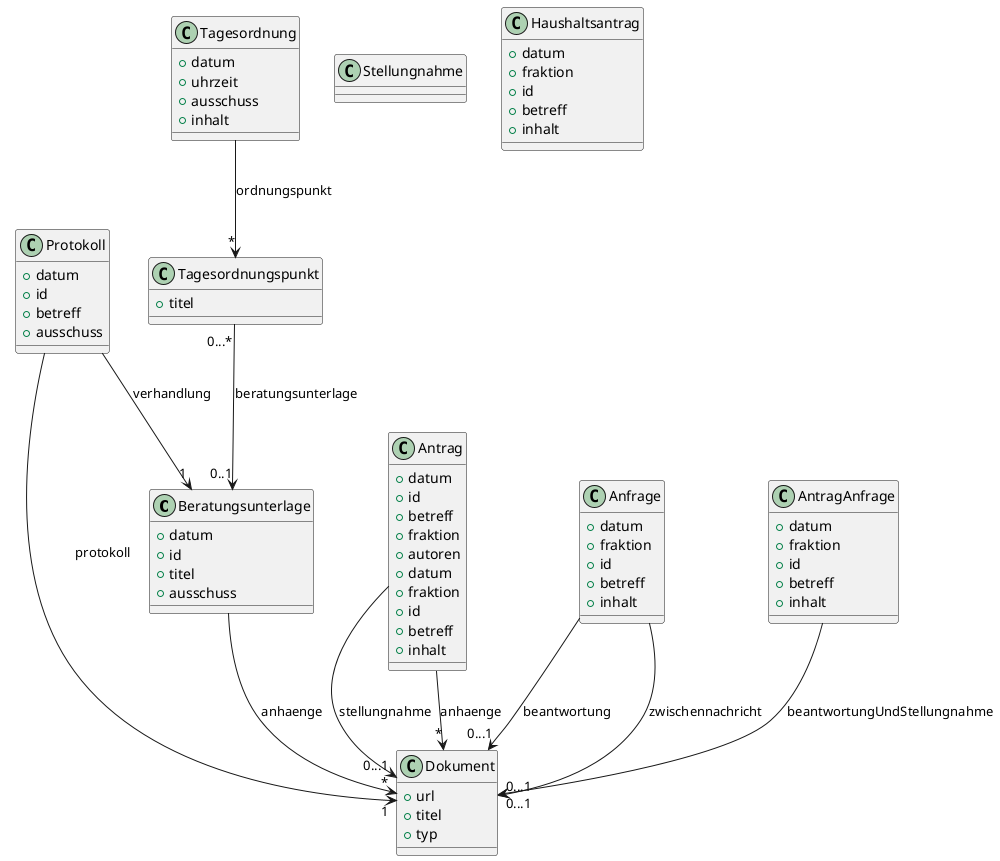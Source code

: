 @startuml Datenressourcen

/'
Beispiel
  Datum:        27.09.2019
  Id:           GRDrs 975/2019
  Titel:        Weltklima in Not -Stuttgart handeltAktionsprogramm Klimaschutz 
                -Verwendung des Klimaschutzfonds
  Ausschuss:    Ausschuss für Klima und Umwelt

Zusammengesetzte Werte
    Bezeichnung:    Drucksache 975/2019
    Suchergebnis:   Weltklima in Not - Stuttgart handelt Aktionsprogramm Klimaschutz - Verwendung des Klimaschutzfonds
                    Ausschuss für Klima und Umwelt 
'/
class Beratungsunterlage {
    +datum
    +id
    +titel
    +ausschuss
}
Beratungsunterlage --> "*" Dokument : anhaenge

/'
Beispiel
  Datum:        24.07.2019
  Identifier:   414
  Betreff:      Aufstellung Jahresabschluss 2018
  Ausschuss:    Verwaltungsausschussdes Gemeinderats der Landeshauptstadt Stuttgart

Zusammengesetzte Werte
    Bezeichnung:    Top 1a - NsNr 414
    Titel:          Aufstellung Jahresabschluss 2018
                    Verwaltungsausschuss 
'/
class Protokoll {
    +datum
    +id
    +betreff
    +ausschuss
}
Protokoll --> "1" Dokument : protokoll
Protokoll --> "1" Beratungsunterlage : verhandlung

/'
Beispiel 
  Datum:        24.10.2019
  Id:           1191/2019
  Betreff:      Aktionsprogramm Klimaschutz
                Wenn´s den Baum dürstet – gießen 
  Fraktion:     Bündnis 90/DIE GRÜNEN-Gemeinderatsfraktion
  Autoren:      Gabriele Nuber-Schöllhammer Andreas Winter

Zusammengesetzte Werte...
  Bezeichnung:  AntragsNr. 1191/2019
  Titel:        Aktionsprogramm Klimaschutz Wenn´s den Baum dürstet – gießen
                Bündnis 90/DIE GRÜNEN-Gemeinderatsfraktion 
'/
class Antrag {
    +datum
    +id
    +betreff
    +fraktion
    +autoren
}
Antrag --> "*" Dokument : anhaenge

'Stellungnahme ist noch nicht analysiert
class Stellungnahme {
}

/'
Beispiel
  Datum:        18.10.2019
  Uhrzeit:      08:30
  Ausschuss:    Ausschuss für Klima und Umwelt
  Inhalt:       ... 
                1 Weltklima in Not - Stuttgart handelt
                Aktionsprogramm Klimaschutz - Verwendung des Klimaschutzfonds
                - Beratung -
                Beratungsunterlagen

                2 Schnell, deutliche Schritte beim Klimawandel: Was tut Stuttgart bisher?
                Antrag 274/2019 vom 17.09.2019 der SPD-Gemeinderatsfraktion
                - mündlicher Bericht -

Tagesordnung besteht aus Text mit Links
'/
class Tagesordnung {
    +datum
    +uhrzeit
    +ausschuss
    +inhalt
}
Tagesordnung --> "*" Tagesordnungspunkt : ordnungspunkt

class Tagesordnungspunkt {
    +titel
}
Tagesordnungspunkt "0...*" --> "0..1" Beratungsunterlage : beratungsunterlage

/'
Beispiel
    url: 
    titel:
    typ: application/pdf, text/plain
'/
class Dokument {
    +url
    +titel
    +typ      
}

/'
Beispiel
  https://www.domino1.stuttgart.de/web/ksd/KSDRedSystem.nsf/ae7aefac3711e63fc1257c67004d7347/b665a8da1aa9f789c125849d00212753?OpenDocument
'/
class Haushaltsantrag {
    +datum
    +fraktion
    +id
    +betreff
    +inhalt
}

/'
Beispiel
  https://www.domino1.stuttgart.de/web/ksd/KSDRedSystem.nsf/ae7aefac3711e63fc1257c67004d7347/14af3f9c529bee2cc125821600423182?OpenDocument
'/
class Anfrage {
    +datum
    +fraktion
    +id
    +betreff
    +inhalt
}
Anfrage --> "0...1" Dokument: zwischennachricht
Anfrage --> "0...1" Dokument: beantwortung

/'
Beispiel: 
  https://www.domino1.stuttgart.de/web/ksd/KSDRedSystem.nsf/ae7aefac3711e63fc1257c67004d7347/c8806a97487617bac125822d002c193d?OpenDocument
'/
class Antrag {
    +datum
    +fraktion
    +id
    +betreff
    +inhalt
}
Antrag --> "0...1" Dokument: stellungnahme

/'
Beispiel
  https://www.domino1.stuttgart.de/web/ksd/KSDRedSystem.nsf/ae7aefac3711e63fc1257c67004d7347/e8913e5cb4af10d1c125824e002c6b1f?OpenDocument
'/
class AntragAnfrage {
    +datum
    +fraktion
    +id
    +betreff
    +inhalt
}
AntragAnfrage --> "0...1" Dokument: beantwortungUndStellungnahme

@enduml